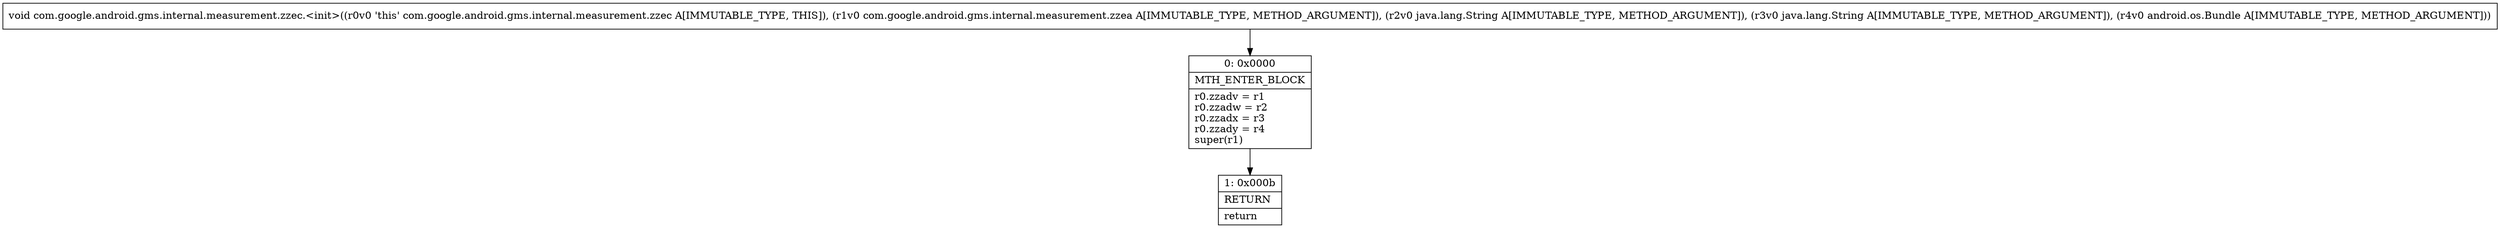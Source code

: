 digraph "CFG forcom.google.android.gms.internal.measurement.zzec.\<init\>(Lcom\/google\/android\/gms\/internal\/measurement\/zzea;Ljava\/lang\/String;Ljava\/lang\/String;Landroid\/os\/Bundle;)V" {
Node_0 [shape=record,label="{0\:\ 0x0000|MTH_ENTER_BLOCK\l|r0.zzadv = r1\lr0.zzadw = r2\lr0.zzadx = r3\lr0.zzady = r4\lsuper(r1)\l}"];
Node_1 [shape=record,label="{1\:\ 0x000b|RETURN\l|return\l}"];
MethodNode[shape=record,label="{void com.google.android.gms.internal.measurement.zzec.\<init\>((r0v0 'this' com.google.android.gms.internal.measurement.zzec A[IMMUTABLE_TYPE, THIS]), (r1v0 com.google.android.gms.internal.measurement.zzea A[IMMUTABLE_TYPE, METHOD_ARGUMENT]), (r2v0 java.lang.String A[IMMUTABLE_TYPE, METHOD_ARGUMENT]), (r3v0 java.lang.String A[IMMUTABLE_TYPE, METHOD_ARGUMENT]), (r4v0 android.os.Bundle A[IMMUTABLE_TYPE, METHOD_ARGUMENT])) }"];
MethodNode -> Node_0;
Node_0 -> Node_1;
}

